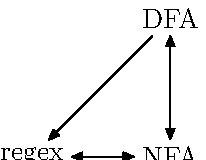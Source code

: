 
input boxes;
input TEX;
TEXPRE("%&latex" & char(10) & "\documentclass{article}\begin{document}");
TEXPOST("\end{document}");

u = 50pt;

vardef drawArrowBetweenBoxes(suffix a,b) =
    drawarrow a.c -- b.c cutbefore bpath.a cutafter bpath.b;
enddef;

% --------------------------------------------------

beginfig(0);

boxit.regex(TEX("regex"));
boxit.nfa  (TEX("NFA"));
boxit.dfa  (TEX("DFA"));
boxit.gnfa (TEX("GNFA"));

nfa.c  - regex.c = (u,0);
dfa.c  - nfa.c   = (0, u);
gnfa.c - nfa.c   = (0,-u);

drawunboxed(regex,nfa,dfa,gnfa);

drawArrowBetweenBoxes(regex, nfa);

drawArrowBetweenBoxes(nfa, dfa);
drawArrowBetweenBoxes(dfa, nfa);
drawArrowBetweenBoxes(nfa, gnfa);

drawArrowBetweenBoxes(nfa, regex);
drawArrowBetweenBoxes(dfa, regex);
drawArrowBetweenBoxes(gnfa, regex);

endfig;
% --------------------------------------------------

           end
